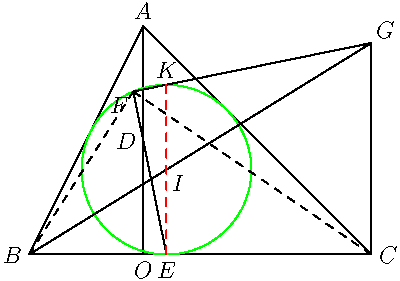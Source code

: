 
import math;
import geometry;
import graph;

size(200,200);

// defaultpen(linewidth(0.7));

pair o=(0,0);
pair a=(0,2);
pair b=(-1,0);
pair c=(2,0);
pair d=(0,1);

label("$A$",a,N);
label("$B$",b,W);
label("$C$",c,E);
label("$O$",o,S);
label("$D$",d,W);

draw(a--b--c--cycle,black);
draw(a--o);

circle c1=incircle(a,b,c);
draw(c1,green);

pair e=intersectionpoint(c1,b--c);
label("$E$",e,S);

line l1=line(e,d);
pair[] ff=intersectionpoints(c1,l1);
pair f=ff[1];

label("$F$",f,SW);
draw(e--f);
draw(b--f, dashed);
draw(c--f, dashed);

pair i=incenter(a,b,c);
label("$I$",i,SE);

line l2=line(b,i);

pair pp=(2,2);
line l3=line(c,pp);

pair g=intersectionpoint(l2,l3);
label("$G$",g,NE);
draw(b--g);
draw(c--g);
draw(f--g);

line ei=line(e,i);
pair[] ffs=intersectionpoints(c1,ei);
pair k=ffs[1];
label("$K$",k,N);
draw(e--k, red+dashed);
